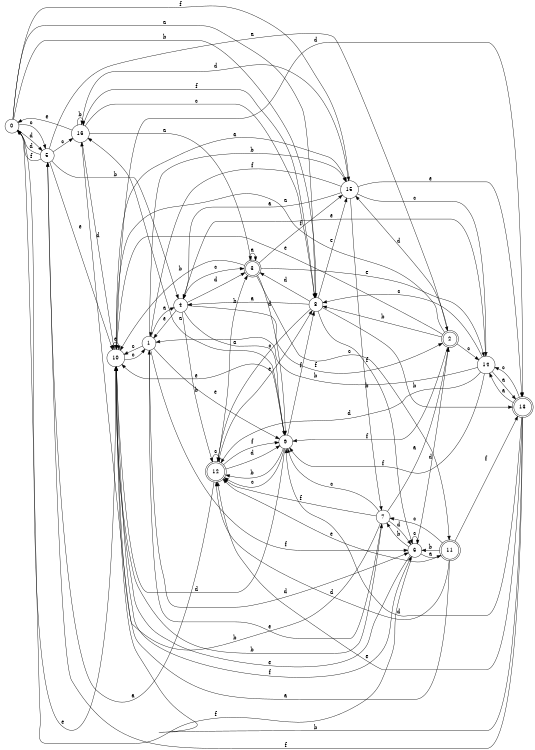 digraph n14_7 {
__start0 [label="" shape="none"];

rankdir=LR;
size="8,5";

s0 [style="filled", color="black", fillcolor="white" shape="circle", label="0"];
s1 [style="filled", color="black", fillcolor="white" shape="circle", label="1"];
s2 [style="rounded,filled", color="black", fillcolor="white" shape="doublecircle", label="2"];
s3 [style="rounded,filled", color="black", fillcolor="white" shape="doublecircle", label="3"];
s4 [style="filled", color="black", fillcolor="white" shape="circle", label="4"];
s5 [style="filled", color="black", fillcolor="white" shape="circle", label="5"];
s6 [style="filled", color="black", fillcolor="white" shape="circle", label="6"];
s7 [style="filled", color="black", fillcolor="white" shape="circle", label="7"];
s8 [style="filled", color="black", fillcolor="white" shape="circle", label="8"];
s9 [style="filled", color="black", fillcolor="white" shape="circle", label="9"];
s10 [style="filled", color="black", fillcolor="white" shape="circle", label="10"];
s11 [style="rounded,filled", color="black", fillcolor="white" shape="doublecircle", label="11"];
s12 [style="rounded,filled", color="black", fillcolor="white" shape="doublecircle", label="12"];
s13 [style="rounded,filled", color="black", fillcolor="white" shape="doublecircle", label="13"];
s14 [style="filled", color="black", fillcolor="white" shape="circle", label="14"];
s15 [style="filled", color="black", fillcolor="white" shape="circle", label="15"];
s16 [style="filled", color="black", fillcolor="white" shape="circle", label="16"];
s0 -> s8 [label="a"];
s0 -> s8 [label="b"];
s0 -> s5 [label="c"];
s0 -> s5 [label="d"];
s0 -> s10 [label="e"];
s0 -> s15 [label="f"];
s1 -> s4 [label="a"];
s1 -> s15 [label="b"];
s1 -> s10 [label="c"];
s1 -> s6 [label="d"];
s1 -> s9 [label="e"];
s1 -> s6 [label="f"];
s2 -> s10 [label="a"];
s2 -> s8 [label="b"];
s2 -> s14 [label="c"];
s2 -> s15 [label="d"];
s2 -> s10 [label="e"];
s2 -> s9 [label="f"];
s3 -> s3 [label="a"];
s3 -> s10 [label="b"];
s3 -> s11 [label="c"];
s3 -> s9 [label="d"];
s3 -> s14 [label="e"];
s3 -> s15 [label="f"];
s4 -> s9 [label="a"];
s4 -> s12 [label="b"];
s4 -> s3 [label="c"];
s4 -> s3 [label="d"];
s4 -> s1 [label="e"];
s4 -> s2 [label="f"];
s5 -> s2 [label="a"];
s5 -> s4 [label="b"];
s5 -> s16 [label="c"];
s5 -> s0 [label="d"];
s5 -> s10 [label="e"];
s5 -> s0 [label="f"];
s6 -> s11 [label="a"];
s6 -> s7 [label="b"];
s6 -> s6 [label="c"];
s6 -> s2 [label="d"];
s6 -> s10 [label="e"];
s6 -> s0 [label="f"];
s7 -> s2 [label="a"];
s7 -> s16 [label="b"];
s7 -> s9 [label="c"];
s7 -> s6 [label="d"];
s7 -> s1 [label="e"];
s7 -> s12 [label="f"];
s8 -> s4 [label="a"];
s8 -> s13 [label="b"];
s8 -> s12 [label="c"];
s8 -> s3 [label="d"];
s8 -> s15 [label="e"];
s8 -> s6 [label="f"];
s9 -> s16 [label="a"];
s9 -> s12 [label="b"];
s9 -> s12 [label="c"];
s9 -> s10 [label="d"];
s9 -> s10 [label="e"];
s9 -> s8 [label="f"];
s10 -> s15 [label="a"];
s10 -> s7 [label="b"];
s10 -> s1 [label="c"];
s10 -> s13 [label="d"];
s10 -> s10 [label="e"];
s10 -> s6 [label="f"];
s11 -> s10 [label="a"];
s11 -> s6 [label="b"];
s11 -> s7 [label="c"];
s11 -> s12 [label="d"];
s11 -> s12 [label="e"];
s11 -> s13 [label="f"];
s12 -> s5 [label="a"];
s12 -> s3 [label="b"];
s12 -> s12 [label="c"];
s12 -> s9 [label="d"];
s12 -> s8 [label="e"];
s12 -> s9 [label="f"];
s13 -> s14 [label="a"];
s13 -> s10 [label="b"];
s13 -> s14 [label="c"];
s13 -> s9 [label="d"];
s13 -> s12 [label="e"];
s13 -> s5 [label="f"];
s14 -> s13 [label="a"];
s14 -> s1 [label="b"];
s14 -> s8 [label="c"];
s14 -> s12 [label="d"];
s14 -> s4 [label="e"];
s14 -> s9 [label="f"];
s15 -> s4 [label="a"];
s15 -> s7 [label="b"];
s15 -> s14 [label="c"];
s15 -> s16 [label="d"];
s15 -> s13 [label="e"];
s15 -> s1 [label="f"];
s16 -> s3 [label="a"];
s16 -> s16 [label="b"];
s16 -> s8 [label="c"];
s16 -> s10 [label="d"];
s16 -> s0 [label="e"];
s16 -> s8 [label="f"];

}